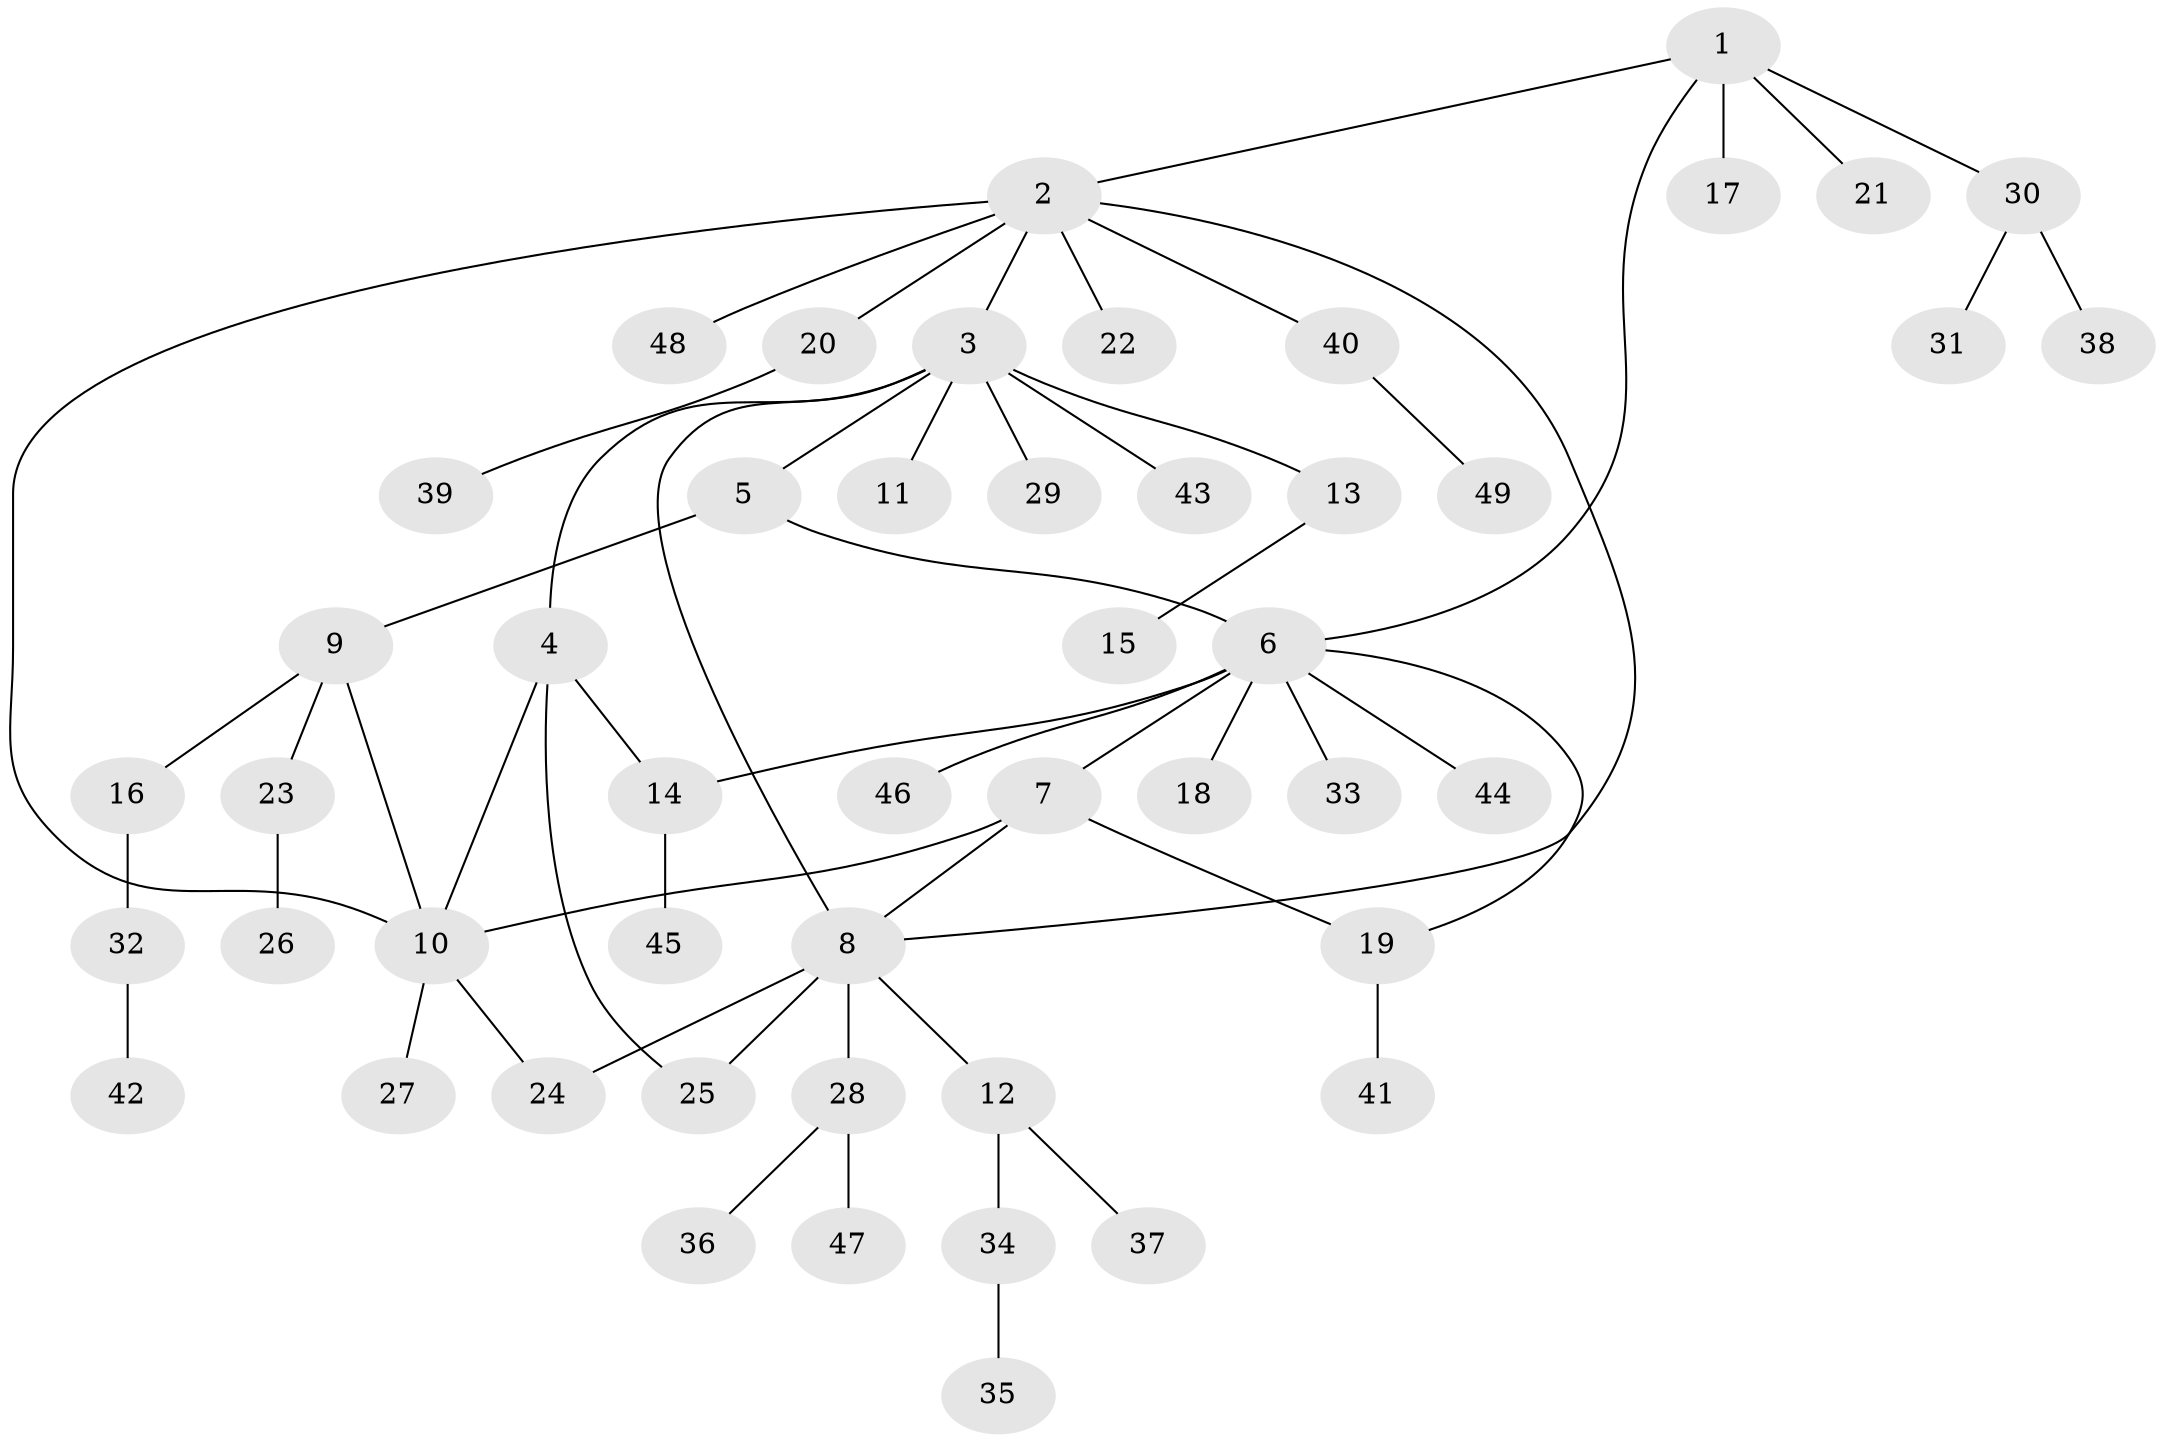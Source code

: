 // Generated by graph-tools (version 1.1) at 2025/15/03/09/25 04:15:46]
// undirected, 49 vertices, 58 edges
graph export_dot {
graph [start="1"]
  node [color=gray90,style=filled];
  1;
  2;
  3;
  4;
  5;
  6;
  7;
  8;
  9;
  10;
  11;
  12;
  13;
  14;
  15;
  16;
  17;
  18;
  19;
  20;
  21;
  22;
  23;
  24;
  25;
  26;
  27;
  28;
  29;
  30;
  31;
  32;
  33;
  34;
  35;
  36;
  37;
  38;
  39;
  40;
  41;
  42;
  43;
  44;
  45;
  46;
  47;
  48;
  49;
  1 -- 2;
  1 -- 6;
  1 -- 17;
  1 -- 21;
  1 -- 30;
  2 -- 3;
  2 -- 8;
  2 -- 10;
  2 -- 20;
  2 -- 22;
  2 -- 40;
  2 -- 48;
  3 -- 4;
  3 -- 5;
  3 -- 8;
  3 -- 11;
  3 -- 13;
  3 -- 29;
  3 -- 43;
  4 -- 10;
  4 -- 14;
  4 -- 25;
  5 -- 6;
  5 -- 9;
  6 -- 7;
  6 -- 14;
  6 -- 18;
  6 -- 19;
  6 -- 33;
  6 -- 44;
  6 -- 46;
  7 -- 8;
  7 -- 10;
  7 -- 19;
  8 -- 12;
  8 -- 24;
  8 -- 25;
  8 -- 28;
  9 -- 10;
  9 -- 16;
  9 -- 23;
  10 -- 24;
  10 -- 27;
  12 -- 34;
  12 -- 37;
  13 -- 15;
  14 -- 45;
  16 -- 32;
  19 -- 41;
  20 -- 39;
  23 -- 26;
  28 -- 36;
  28 -- 47;
  30 -- 31;
  30 -- 38;
  32 -- 42;
  34 -- 35;
  40 -- 49;
}
